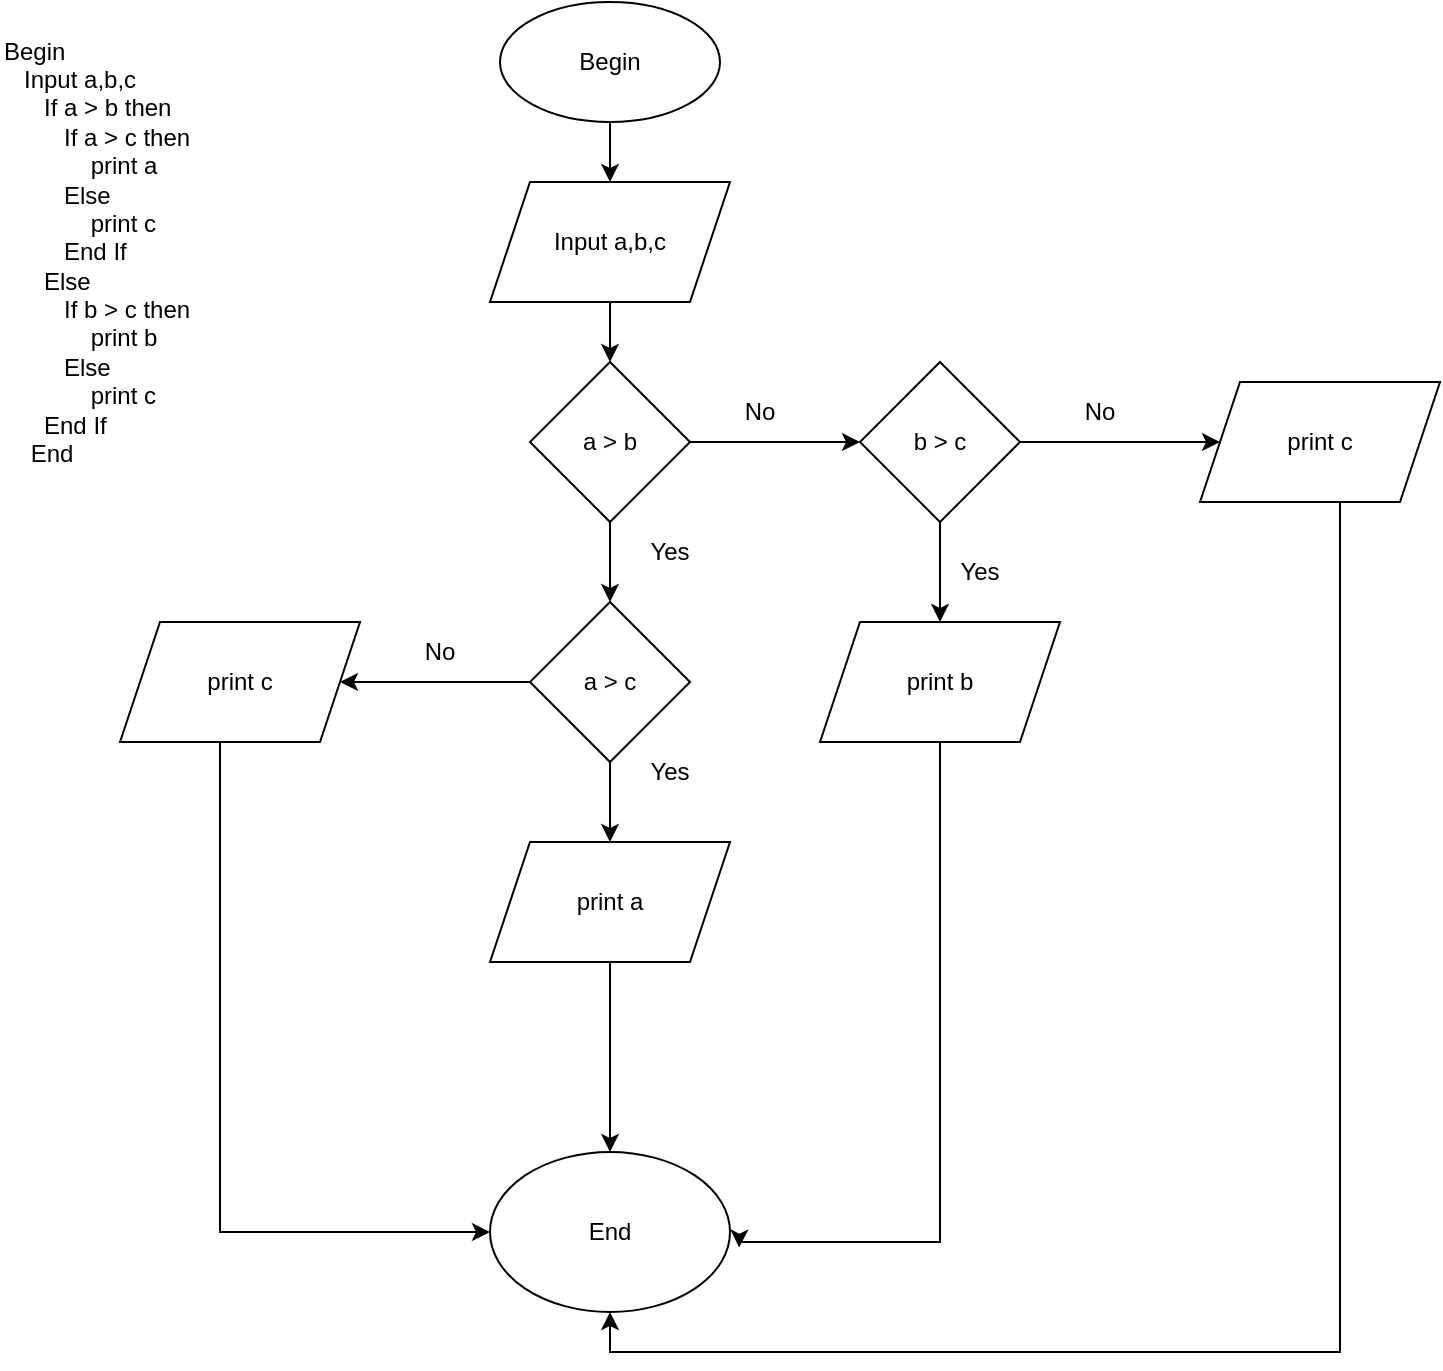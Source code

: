 <mxfile version="21.1.4" type="device">
  <diagram id="zEhRZmaXSJljys-UizYp" name="Trang-1">
    <mxGraphModel dx="1050" dy="541" grid="1" gridSize="10" guides="1" tooltips="1" connect="1" arrows="1" fold="1" page="1" pageScale="1" pageWidth="827" pageHeight="1169" math="0" shadow="0">
      <root>
        <mxCell id="0" />
        <mxCell id="1" parent="0" />
        <mxCell id="OUo1SMJ5GrXYUIMeT2iM-1" value="Begin&lt;br&gt;&amp;nbsp; &amp;nbsp;Input a,b,c&lt;br&gt;&amp;nbsp; &amp;nbsp; &amp;nbsp; If a &amp;gt; b then&lt;br&gt;&amp;nbsp; &amp;nbsp; &amp;nbsp; &amp;nbsp; &amp;nbsp;If a &amp;gt; c then&lt;br&gt;&amp;nbsp; &amp;nbsp; &amp;nbsp; &amp;nbsp; &amp;nbsp; &amp;nbsp; &amp;nbsp;print a&lt;br&gt;&amp;nbsp; &amp;nbsp; &amp;nbsp; &amp;nbsp; &amp;nbsp;Else &lt;br&gt;&amp;nbsp; &amp;nbsp; &amp;nbsp; &amp;nbsp; &amp;nbsp; &amp;nbsp; &amp;nbsp;print c&lt;br&gt;&amp;nbsp; &amp;nbsp; &amp;nbsp; &amp;nbsp; &amp;nbsp;End If&lt;br&gt;&amp;nbsp; &amp;nbsp; &amp;nbsp; Else&lt;br&gt;&amp;nbsp; &amp;nbsp; &amp;nbsp; &amp;nbsp; &amp;nbsp;If b &amp;gt; c then&lt;br&gt;&amp;nbsp; &amp;nbsp; &amp;nbsp; &amp;nbsp; &amp;nbsp; &amp;nbsp; &amp;nbsp;print b&lt;br&gt;&amp;nbsp; &amp;nbsp; &amp;nbsp; &amp;nbsp; &amp;nbsp;Else&lt;br&gt;&amp;nbsp; &amp;nbsp; &amp;nbsp; &amp;nbsp; &amp;nbsp; &amp;nbsp; &amp;nbsp;print c&lt;br&gt;&amp;nbsp; &amp;nbsp; &amp;nbsp; End If&lt;br&gt;&amp;nbsp; &amp;nbsp; End" style="text;html=1;strokeColor=none;fillColor=none;align=left;verticalAlign=middle;whiteSpace=wrap;rounded=0;" vertex="1" parent="1">
          <mxGeometry x="30" y="40" width="380" height="190" as="geometry" />
        </mxCell>
        <mxCell id="OUo1SMJ5GrXYUIMeT2iM-12" value="" style="edgeStyle=orthogonalEdgeStyle;rounded=0;orthogonalLoop=1;jettySize=auto;html=1;" edge="1" parent="1" source="OUo1SMJ5GrXYUIMeT2iM-2" target="OUo1SMJ5GrXYUIMeT2iM-3">
          <mxGeometry relative="1" as="geometry" />
        </mxCell>
        <mxCell id="OUo1SMJ5GrXYUIMeT2iM-2" value="Begin" style="ellipse;whiteSpace=wrap;html=1;" vertex="1" parent="1">
          <mxGeometry x="280" y="10" width="110" height="60" as="geometry" />
        </mxCell>
        <mxCell id="OUo1SMJ5GrXYUIMeT2iM-13" value="" style="edgeStyle=orthogonalEdgeStyle;rounded=0;orthogonalLoop=1;jettySize=auto;html=1;" edge="1" parent="1" source="OUo1SMJ5GrXYUIMeT2iM-3" target="OUo1SMJ5GrXYUIMeT2iM-4">
          <mxGeometry relative="1" as="geometry" />
        </mxCell>
        <mxCell id="OUo1SMJ5GrXYUIMeT2iM-3" value="Input a,b,c" style="shape=parallelogram;perimeter=parallelogramPerimeter;whiteSpace=wrap;html=1;fixedSize=1;" vertex="1" parent="1">
          <mxGeometry x="275" y="100" width="120" height="60" as="geometry" />
        </mxCell>
        <mxCell id="OUo1SMJ5GrXYUIMeT2iM-14" value="" style="edgeStyle=orthogonalEdgeStyle;rounded=0;orthogonalLoop=1;jettySize=auto;html=1;" edge="1" parent="1" source="OUo1SMJ5GrXYUIMeT2iM-4" target="OUo1SMJ5GrXYUIMeT2iM-5">
          <mxGeometry relative="1" as="geometry" />
        </mxCell>
        <mxCell id="OUo1SMJ5GrXYUIMeT2iM-17" value="" style="edgeStyle=orthogonalEdgeStyle;rounded=0;orthogonalLoop=1;jettySize=auto;html=1;" edge="1" parent="1" source="OUo1SMJ5GrXYUIMeT2iM-4" target="OUo1SMJ5GrXYUIMeT2iM-6">
          <mxGeometry relative="1" as="geometry" />
        </mxCell>
        <mxCell id="OUo1SMJ5GrXYUIMeT2iM-4" value="a &amp;gt; b" style="rhombus;whiteSpace=wrap;html=1;" vertex="1" parent="1">
          <mxGeometry x="295" y="190" width="80" height="80" as="geometry" />
        </mxCell>
        <mxCell id="OUo1SMJ5GrXYUIMeT2iM-15" value="" style="edgeStyle=orthogonalEdgeStyle;rounded=0;orthogonalLoop=1;jettySize=auto;html=1;" edge="1" parent="1" source="OUo1SMJ5GrXYUIMeT2iM-5" target="OUo1SMJ5GrXYUIMeT2iM-9">
          <mxGeometry relative="1" as="geometry" />
        </mxCell>
        <mxCell id="OUo1SMJ5GrXYUIMeT2iM-16" value="" style="edgeStyle=orthogonalEdgeStyle;rounded=0;orthogonalLoop=1;jettySize=auto;html=1;" edge="1" parent="1" source="OUo1SMJ5GrXYUIMeT2iM-5" target="OUo1SMJ5GrXYUIMeT2iM-8">
          <mxGeometry relative="1" as="geometry" />
        </mxCell>
        <mxCell id="OUo1SMJ5GrXYUIMeT2iM-5" value="b &amp;gt; c" style="rhombus;whiteSpace=wrap;html=1;" vertex="1" parent="1">
          <mxGeometry x="460" y="190" width="80" height="80" as="geometry" />
        </mxCell>
        <mxCell id="OUo1SMJ5GrXYUIMeT2iM-18" value="" style="edgeStyle=orthogonalEdgeStyle;rounded=0;orthogonalLoop=1;jettySize=auto;html=1;" edge="1" parent="1" source="OUo1SMJ5GrXYUIMeT2iM-6" target="OUo1SMJ5GrXYUIMeT2iM-11">
          <mxGeometry relative="1" as="geometry" />
        </mxCell>
        <mxCell id="OUo1SMJ5GrXYUIMeT2iM-19" value="" style="edgeStyle=orthogonalEdgeStyle;rounded=0;orthogonalLoop=1;jettySize=auto;html=1;" edge="1" parent="1" source="OUo1SMJ5GrXYUIMeT2iM-6" target="OUo1SMJ5GrXYUIMeT2iM-10">
          <mxGeometry relative="1" as="geometry" />
        </mxCell>
        <mxCell id="OUo1SMJ5GrXYUIMeT2iM-6" value="a &amp;gt; c" style="rhombus;whiteSpace=wrap;html=1;" vertex="1" parent="1">
          <mxGeometry x="295" y="310" width="80" height="80" as="geometry" />
        </mxCell>
        <mxCell id="OUo1SMJ5GrXYUIMeT2iM-29" style="edgeStyle=orthogonalEdgeStyle;rounded=0;orthogonalLoop=1;jettySize=auto;html=1;entryX=1.038;entryY=0.597;entryDx=0;entryDy=0;entryPerimeter=0;exitX=0.5;exitY=1;exitDx=0;exitDy=0;" edge="1" parent="1" source="OUo1SMJ5GrXYUIMeT2iM-8" target="OUo1SMJ5GrXYUIMeT2iM-26">
          <mxGeometry relative="1" as="geometry">
            <Array as="points">
              <mxPoint x="500" y="630" />
              <mxPoint x="400" y="630" />
            </Array>
          </mxGeometry>
        </mxCell>
        <mxCell id="OUo1SMJ5GrXYUIMeT2iM-8" value="print b" style="shape=parallelogram;perimeter=parallelogramPerimeter;whiteSpace=wrap;html=1;fixedSize=1;" vertex="1" parent="1">
          <mxGeometry x="440" y="320" width="120" height="60" as="geometry" />
        </mxCell>
        <mxCell id="OUo1SMJ5GrXYUIMeT2iM-30" style="edgeStyle=orthogonalEdgeStyle;rounded=0;orthogonalLoop=1;jettySize=auto;html=1;entryX=0.5;entryY=1;entryDx=0;entryDy=0;" edge="1" parent="1" source="OUo1SMJ5GrXYUIMeT2iM-9" target="OUo1SMJ5GrXYUIMeT2iM-26">
          <mxGeometry relative="1" as="geometry">
            <Array as="points">
              <mxPoint x="700" y="685" />
              <mxPoint x="335" y="685" />
            </Array>
          </mxGeometry>
        </mxCell>
        <mxCell id="OUo1SMJ5GrXYUIMeT2iM-9" value="print c" style="shape=parallelogram;perimeter=parallelogramPerimeter;whiteSpace=wrap;html=1;fixedSize=1;" vertex="1" parent="1">
          <mxGeometry x="630" y="200" width="120" height="60" as="geometry" />
        </mxCell>
        <mxCell id="OUo1SMJ5GrXYUIMeT2iM-28" value="" style="edgeStyle=orthogonalEdgeStyle;rounded=0;orthogonalLoop=1;jettySize=auto;html=1;" edge="1" parent="1" source="OUo1SMJ5GrXYUIMeT2iM-10" target="OUo1SMJ5GrXYUIMeT2iM-26">
          <mxGeometry relative="1" as="geometry" />
        </mxCell>
        <mxCell id="OUo1SMJ5GrXYUIMeT2iM-10" value="print a" style="shape=parallelogram;perimeter=parallelogramPerimeter;whiteSpace=wrap;html=1;fixedSize=1;" vertex="1" parent="1">
          <mxGeometry x="275" y="430" width="120" height="60" as="geometry" />
        </mxCell>
        <mxCell id="OUo1SMJ5GrXYUIMeT2iM-27" style="edgeStyle=orthogonalEdgeStyle;rounded=0;orthogonalLoop=1;jettySize=auto;html=1;entryX=0;entryY=0.5;entryDx=0;entryDy=0;" edge="1" parent="1" source="OUo1SMJ5GrXYUIMeT2iM-11" target="OUo1SMJ5GrXYUIMeT2iM-26">
          <mxGeometry relative="1" as="geometry">
            <Array as="points">
              <mxPoint x="140" y="625" />
            </Array>
          </mxGeometry>
        </mxCell>
        <mxCell id="OUo1SMJ5GrXYUIMeT2iM-11" value="print c" style="shape=parallelogram;perimeter=parallelogramPerimeter;whiteSpace=wrap;html=1;fixedSize=1;" vertex="1" parent="1">
          <mxGeometry x="90" y="320" width="120" height="60" as="geometry" />
        </mxCell>
        <mxCell id="OUo1SMJ5GrXYUIMeT2iM-20" value="No" style="text;html=1;strokeColor=none;fillColor=none;align=center;verticalAlign=middle;whiteSpace=wrap;rounded=0;" vertex="1" parent="1">
          <mxGeometry x="380" y="200" width="60" height="30" as="geometry" />
        </mxCell>
        <mxCell id="OUo1SMJ5GrXYUIMeT2iM-21" value="No" style="text;html=1;strokeColor=none;fillColor=none;align=center;verticalAlign=middle;whiteSpace=wrap;rounded=0;" vertex="1" parent="1">
          <mxGeometry x="550" y="200" width="60" height="30" as="geometry" />
        </mxCell>
        <mxCell id="OUo1SMJ5GrXYUIMeT2iM-22" value="No" style="text;html=1;strokeColor=none;fillColor=none;align=center;verticalAlign=middle;whiteSpace=wrap;rounded=0;" vertex="1" parent="1">
          <mxGeometry x="220" y="320" width="60" height="30" as="geometry" />
        </mxCell>
        <mxCell id="OUo1SMJ5GrXYUIMeT2iM-23" value="Yes" style="text;html=1;strokeColor=none;fillColor=none;align=center;verticalAlign=middle;whiteSpace=wrap;rounded=0;" vertex="1" parent="1">
          <mxGeometry x="335" y="270" width="60" height="30" as="geometry" />
        </mxCell>
        <mxCell id="OUo1SMJ5GrXYUIMeT2iM-24" value="Yes" style="text;html=1;strokeColor=none;fillColor=none;align=center;verticalAlign=middle;whiteSpace=wrap;rounded=0;" vertex="1" parent="1">
          <mxGeometry x="335" y="380" width="60" height="30" as="geometry" />
        </mxCell>
        <mxCell id="OUo1SMJ5GrXYUIMeT2iM-25" value="Yes" style="text;html=1;strokeColor=none;fillColor=none;align=center;verticalAlign=middle;whiteSpace=wrap;rounded=0;" vertex="1" parent="1">
          <mxGeometry x="490" y="280" width="60" height="30" as="geometry" />
        </mxCell>
        <mxCell id="OUo1SMJ5GrXYUIMeT2iM-26" value="End" style="ellipse;whiteSpace=wrap;html=1;" vertex="1" parent="1">
          <mxGeometry x="275" y="585" width="120" height="80" as="geometry" />
        </mxCell>
      </root>
    </mxGraphModel>
  </diagram>
</mxfile>
